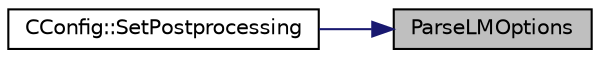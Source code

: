 digraph "ParseLMOptions"
{
 // LATEX_PDF_SIZE
  edge [fontname="Helvetica",fontsize="10",labelfontname="Helvetica",labelfontsize="10"];
  node [fontname="Helvetica",fontsize="10",shape=record];
  rankdir="RL";
  Node1 [label="ParseLMOptions",height=0.2,width=0.4,color="black", fillcolor="grey75", style="filled", fontcolor="black",tooltip="Function to parse LM options."];
  Node1 -> Node2 [dir="back",color="midnightblue",fontsize="10",style="solid",fontname="Helvetica"];
  Node2 [label="CConfig::SetPostprocessing",height=0.2,width=0.4,color="black", fillcolor="white", style="filled",URL="$classCConfig.html#a80089b1c79b37f16b8b2715e430f3b59",tooltip="Config file postprocessing."];
}
